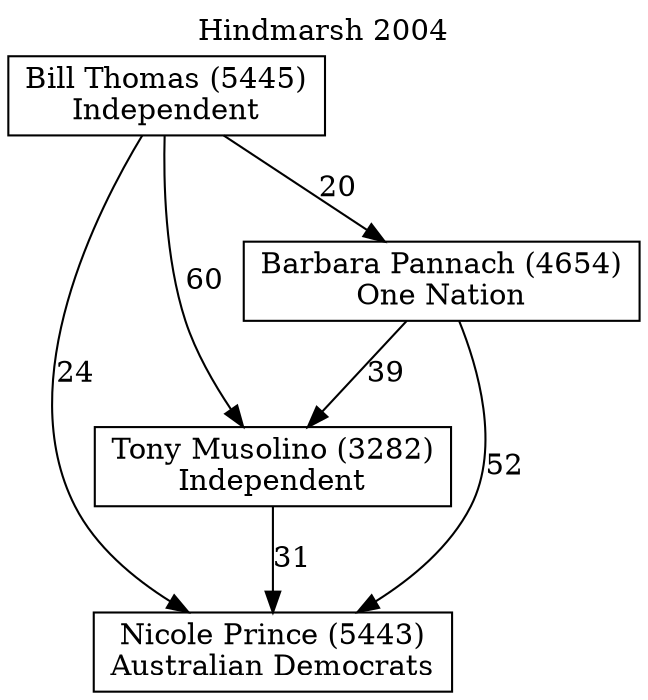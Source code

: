 // House preference flow
digraph "Nicole Prince (5443)_Hindmarsh_2004" {
	graph [label="Hindmarsh 2004" labelloc=t mclimit=10]
	node [shape=box]
	"Nicole Prince (5443)" [label="Nicole Prince (5443)
Australian Democrats"]
	"Tony Musolino (3282)" [label="Tony Musolino (3282)
Independent"]
	"Barbara Pannach (4654)" [label="Barbara Pannach (4654)
One Nation"]
	"Bill Thomas (5445)" [label="Bill Thomas (5445)
Independent"]
	"Tony Musolino (3282)" -> "Nicole Prince (5443)" [label=31]
	"Barbara Pannach (4654)" -> "Tony Musolino (3282)" [label=39]
	"Bill Thomas (5445)" -> "Barbara Pannach (4654)" [label=20]
	"Barbara Pannach (4654)" -> "Nicole Prince (5443)" [label=52]
	"Bill Thomas (5445)" -> "Nicole Prince (5443)" [label=24]
	"Bill Thomas (5445)" -> "Tony Musolino (3282)" [label=60]
}
